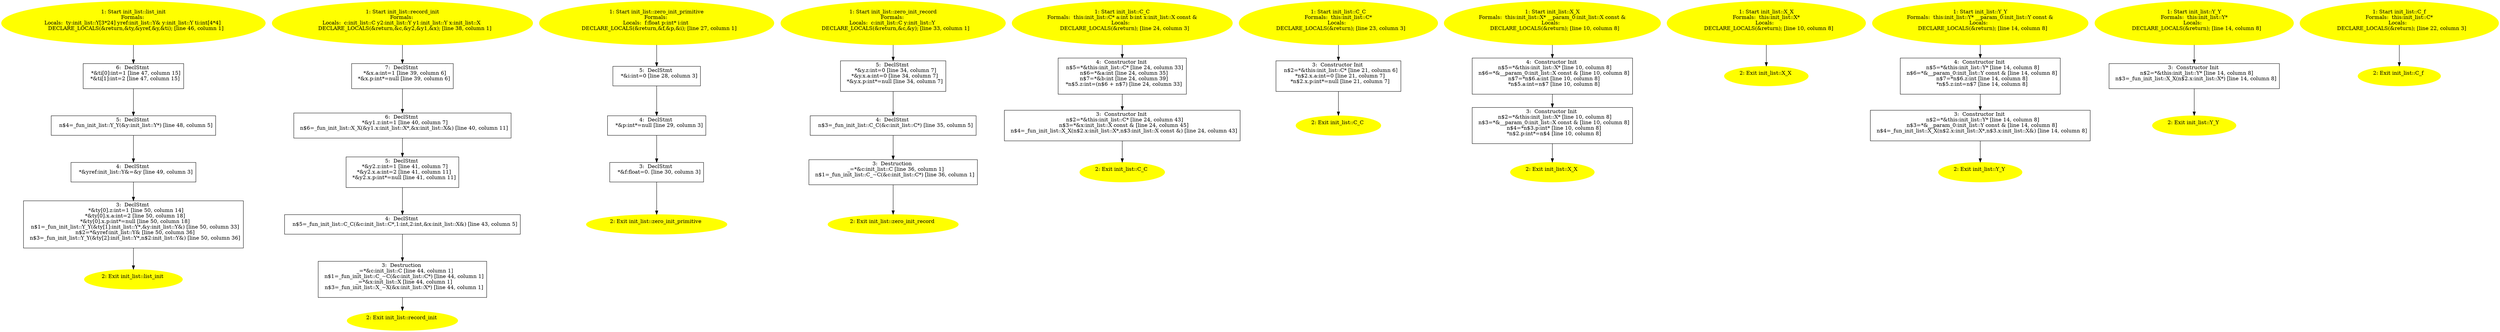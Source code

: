 /* @generated */
digraph cfg {
"list_init#init_list#18348854466346904105.0126b9f1f80f91b73d5fbdbf2bc60754_1" [label="1: Start init_list::list_init\nFormals: \nLocals:  ty:init_list::Y[3*24] yref:init_list::Y& y:init_list::Y ti:int[4*4] \n   DECLARE_LOCALS(&return,&ty,&yref,&y,&ti); [line 46, column 1]\n " color=yellow style=filled]
	

	 "list_init#init_list#18348854466346904105.0126b9f1f80f91b73d5fbdbf2bc60754_1" -> "list_init#init_list#18348854466346904105.0126b9f1f80f91b73d5fbdbf2bc60754_6" ;
"list_init#init_list#18348854466346904105.0126b9f1f80f91b73d5fbdbf2bc60754_2" [label="2: Exit init_list::list_init \n  " color=yellow style=filled]
	

"list_init#init_list#18348854466346904105.0126b9f1f80f91b73d5fbdbf2bc60754_3" [label="3:  DeclStmt \n   *&ty[0].z:int=1 [line 50, column 14]\n  *&ty[0].x.a:int=2 [line 50, column 18]\n  *&ty[0].x.p:int*=null [line 50, column 18]\n  n$1=_fun_init_list::Y_Y(&ty[1]:init_list::Y*,&y:init_list::Y&) [line 50, column 33]\n  n$2=*&yref:init_list::Y& [line 50, column 36]\n  n$3=_fun_init_list::Y_Y(&ty[2]:init_list::Y*,n$2:init_list::Y&) [line 50, column 36]\n " shape="box"]
	

	 "list_init#init_list#18348854466346904105.0126b9f1f80f91b73d5fbdbf2bc60754_3" -> "list_init#init_list#18348854466346904105.0126b9f1f80f91b73d5fbdbf2bc60754_2" ;
"list_init#init_list#18348854466346904105.0126b9f1f80f91b73d5fbdbf2bc60754_4" [label="4:  DeclStmt \n   *&yref:init_list::Y&=&y [line 49, column 3]\n " shape="box"]
	

	 "list_init#init_list#18348854466346904105.0126b9f1f80f91b73d5fbdbf2bc60754_4" -> "list_init#init_list#18348854466346904105.0126b9f1f80f91b73d5fbdbf2bc60754_3" ;
"list_init#init_list#18348854466346904105.0126b9f1f80f91b73d5fbdbf2bc60754_5" [label="5:  DeclStmt \n   n$4=_fun_init_list::Y_Y(&y:init_list::Y*) [line 48, column 5]\n " shape="box"]
	

	 "list_init#init_list#18348854466346904105.0126b9f1f80f91b73d5fbdbf2bc60754_5" -> "list_init#init_list#18348854466346904105.0126b9f1f80f91b73d5fbdbf2bc60754_4" ;
"list_init#init_list#18348854466346904105.0126b9f1f80f91b73d5fbdbf2bc60754_6" [label="6:  DeclStmt \n   *&ti[0]:int=1 [line 47, column 15]\n  *&ti[1]:int=2 [line 47, column 15]\n " shape="box"]
	

	 "list_init#init_list#18348854466346904105.0126b9f1f80f91b73d5fbdbf2bc60754_6" -> "list_init#init_list#18348854466346904105.0126b9f1f80f91b73d5fbdbf2bc60754_5" ;
"record_init#init_list#9390182661430352809.a0bac2a3cf71c0b7c450ce49d030845f_1" [label="1: Start init_list::record_init\nFormals: \nLocals:  c:init_list::C y2:init_list::Y y1:init_list::Y x:init_list::X \n   DECLARE_LOCALS(&return,&c,&y2,&y1,&x); [line 38, column 1]\n " color=yellow style=filled]
	

	 "record_init#init_list#9390182661430352809.a0bac2a3cf71c0b7c450ce49d030845f_1" -> "record_init#init_list#9390182661430352809.a0bac2a3cf71c0b7c450ce49d030845f_7" ;
"record_init#init_list#9390182661430352809.a0bac2a3cf71c0b7c450ce49d030845f_2" [label="2: Exit init_list::record_init \n  " color=yellow style=filled]
	

"record_init#init_list#9390182661430352809.a0bac2a3cf71c0b7c450ce49d030845f_3" [label="3:  Destruction \n   _=*&c:init_list::C [line 44, column 1]\n  n$1=_fun_init_list::C_~C(&c:init_list::C*) [line 44, column 1]\n  _=*&x:init_list::X [line 44, column 1]\n  n$3=_fun_init_list::X_~X(&x:init_list::X*) [line 44, column 1]\n " shape="box"]
	

	 "record_init#init_list#9390182661430352809.a0bac2a3cf71c0b7c450ce49d030845f_3" -> "record_init#init_list#9390182661430352809.a0bac2a3cf71c0b7c450ce49d030845f_2" ;
"record_init#init_list#9390182661430352809.a0bac2a3cf71c0b7c450ce49d030845f_4" [label="4:  DeclStmt \n   n$5=_fun_init_list::C_C(&c:init_list::C*,1:int,2:int,&x:init_list::X&) [line 43, column 5]\n " shape="box"]
	

	 "record_init#init_list#9390182661430352809.a0bac2a3cf71c0b7c450ce49d030845f_4" -> "record_init#init_list#9390182661430352809.a0bac2a3cf71c0b7c450ce49d030845f_3" ;
"record_init#init_list#9390182661430352809.a0bac2a3cf71c0b7c450ce49d030845f_5" [label="5:  DeclStmt \n   *&y2.z:int=1 [line 41, column 7]\n  *&y2.x.a:int=2 [line 41, column 11]\n  *&y2.x.p:int*=null [line 41, column 11]\n " shape="box"]
	

	 "record_init#init_list#9390182661430352809.a0bac2a3cf71c0b7c450ce49d030845f_5" -> "record_init#init_list#9390182661430352809.a0bac2a3cf71c0b7c450ce49d030845f_4" ;
"record_init#init_list#9390182661430352809.a0bac2a3cf71c0b7c450ce49d030845f_6" [label="6:  DeclStmt \n   *&y1.z:int=1 [line 40, column 7]\n  n$6=_fun_init_list::X_X(&y1.x:init_list::X*,&x:init_list::X&) [line 40, column 11]\n " shape="box"]
	

	 "record_init#init_list#9390182661430352809.a0bac2a3cf71c0b7c450ce49d030845f_6" -> "record_init#init_list#9390182661430352809.a0bac2a3cf71c0b7c450ce49d030845f_5" ;
"record_init#init_list#9390182661430352809.a0bac2a3cf71c0b7c450ce49d030845f_7" [label="7:  DeclStmt \n   *&x.a:int=1 [line 39, column 6]\n  *&x.p:int*=null [line 39, column 6]\n " shape="box"]
	

	 "record_init#init_list#9390182661430352809.a0bac2a3cf71c0b7c450ce49d030845f_7" -> "record_init#init_list#9390182661430352809.a0bac2a3cf71c0b7c450ce49d030845f_6" ;
"zero_init_primitive#init_list#3465759276925732066.1d03db1e38d38f4b345f33049176e92c_1" [label="1: Start init_list::zero_init_primitive\nFormals: \nLocals:  f:float p:int* i:int \n   DECLARE_LOCALS(&return,&f,&p,&i); [line 27, column 1]\n " color=yellow style=filled]
	

	 "zero_init_primitive#init_list#3465759276925732066.1d03db1e38d38f4b345f33049176e92c_1" -> "zero_init_primitive#init_list#3465759276925732066.1d03db1e38d38f4b345f33049176e92c_5" ;
"zero_init_primitive#init_list#3465759276925732066.1d03db1e38d38f4b345f33049176e92c_2" [label="2: Exit init_list::zero_init_primitive \n  " color=yellow style=filled]
	

"zero_init_primitive#init_list#3465759276925732066.1d03db1e38d38f4b345f33049176e92c_3" [label="3:  DeclStmt \n   *&f:float=0. [line 30, column 3]\n " shape="box"]
	

	 "zero_init_primitive#init_list#3465759276925732066.1d03db1e38d38f4b345f33049176e92c_3" -> "zero_init_primitive#init_list#3465759276925732066.1d03db1e38d38f4b345f33049176e92c_2" ;
"zero_init_primitive#init_list#3465759276925732066.1d03db1e38d38f4b345f33049176e92c_4" [label="4:  DeclStmt \n   *&p:int*=null [line 29, column 3]\n " shape="box"]
	

	 "zero_init_primitive#init_list#3465759276925732066.1d03db1e38d38f4b345f33049176e92c_4" -> "zero_init_primitive#init_list#3465759276925732066.1d03db1e38d38f4b345f33049176e92c_3" ;
"zero_init_primitive#init_list#3465759276925732066.1d03db1e38d38f4b345f33049176e92c_5" [label="5:  DeclStmt \n   *&i:int=0 [line 28, column 3]\n " shape="box"]
	

	 "zero_init_primitive#init_list#3465759276925732066.1d03db1e38d38f4b345f33049176e92c_5" -> "zero_init_primitive#init_list#3465759276925732066.1d03db1e38d38f4b345f33049176e92c_4" ;
"zero_init_record#init_list#7364160241041626579.8baaea62666796dca7b4a7b11bf4f2bb_1" [label="1: Start init_list::zero_init_record\nFormals: \nLocals:  c:init_list::C y:init_list::Y \n   DECLARE_LOCALS(&return,&c,&y); [line 33, column 1]\n " color=yellow style=filled]
	

	 "zero_init_record#init_list#7364160241041626579.8baaea62666796dca7b4a7b11bf4f2bb_1" -> "zero_init_record#init_list#7364160241041626579.8baaea62666796dca7b4a7b11bf4f2bb_5" ;
"zero_init_record#init_list#7364160241041626579.8baaea62666796dca7b4a7b11bf4f2bb_2" [label="2: Exit init_list::zero_init_record \n  " color=yellow style=filled]
	

"zero_init_record#init_list#7364160241041626579.8baaea62666796dca7b4a7b11bf4f2bb_3" [label="3:  Destruction \n   _=*&c:init_list::C [line 36, column 1]\n  n$1=_fun_init_list::C_~C(&c:init_list::C*) [line 36, column 1]\n " shape="box"]
	

	 "zero_init_record#init_list#7364160241041626579.8baaea62666796dca7b4a7b11bf4f2bb_3" -> "zero_init_record#init_list#7364160241041626579.8baaea62666796dca7b4a7b11bf4f2bb_2" ;
"zero_init_record#init_list#7364160241041626579.8baaea62666796dca7b4a7b11bf4f2bb_4" [label="4:  DeclStmt \n   n$3=_fun_init_list::C_C(&c:init_list::C*) [line 35, column 5]\n " shape="box"]
	

	 "zero_init_record#init_list#7364160241041626579.8baaea62666796dca7b4a7b11bf4f2bb_4" -> "zero_init_record#init_list#7364160241041626579.8baaea62666796dca7b4a7b11bf4f2bb_3" ;
"zero_init_record#init_list#7364160241041626579.8baaea62666796dca7b4a7b11bf4f2bb_5" [label="5:  DeclStmt \n   *&y.z:int=0 [line 34, column 7]\n  *&y.x.a:int=0 [line 34, column 7]\n  *&y.x.p:int*=null [line 34, column 7]\n " shape="box"]
	

	 "zero_init_record#init_list#7364160241041626579.8baaea62666796dca7b4a7b11bf4f2bb_5" -> "zero_init_record#init_list#7364160241041626579.8baaea62666796dca7b4a7b11bf4f2bb_4" ;
"C#C#init_list#{17260491501636558446}.47559f88c2f7136a0ceafb8b6a3b78ad_1" [label="1: Start init_list::C_C\nFormals:  this:init_list::C* a:int b:int x:init_list::X const &\nLocals:  \n   DECLARE_LOCALS(&return); [line 24, column 3]\n " color=yellow style=filled]
	

	 "C#C#init_list#{17260491501636558446}.47559f88c2f7136a0ceafb8b6a3b78ad_1" -> "C#C#init_list#{17260491501636558446}.47559f88c2f7136a0ceafb8b6a3b78ad_4" ;
"C#C#init_list#{17260491501636558446}.47559f88c2f7136a0ceafb8b6a3b78ad_2" [label="2: Exit init_list::C_C \n  " color=yellow style=filled]
	

"C#C#init_list#{17260491501636558446}.47559f88c2f7136a0ceafb8b6a3b78ad_3" [label="3:  Constructor Init \n   n$2=*&this:init_list::C* [line 24, column 43]\n  n$3=*&x:init_list::X const & [line 24, column 45]\n  n$4=_fun_init_list::X_X(n$2.x:init_list::X*,n$3:init_list::X const &) [line 24, column 43]\n " shape="box"]
	

	 "C#C#init_list#{17260491501636558446}.47559f88c2f7136a0ceafb8b6a3b78ad_3" -> "C#C#init_list#{17260491501636558446}.47559f88c2f7136a0ceafb8b6a3b78ad_2" ;
"C#C#init_list#{17260491501636558446}.47559f88c2f7136a0ceafb8b6a3b78ad_4" [label="4:  Constructor Init \n   n$5=*&this:init_list::C* [line 24, column 33]\n  n$6=*&a:int [line 24, column 35]\n  n$7=*&b:int [line 24, column 39]\n  *n$5.z:int=(n$6 + n$7) [line 24, column 33]\n " shape="box"]
	

	 "C#C#init_list#{17260491501636558446}.47559f88c2f7136a0ceafb8b6a3b78ad_4" -> "C#C#init_list#{17260491501636558446}.47559f88c2f7136a0ceafb8b6a3b78ad_3" ;
"C#C#init_list#{85179409263577607}.c3811ab730f90bddf1eefdc7ec6030b7_1" [label="1: Start init_list::C_C\nFormals:  this:init_list::C*\nLocals:  \n   DECLARE_LOCALS(&return); [line 23, column 3]\n " color=yellow style=filled]
	

	 "C#C#init_list#{85179409263577607}.c3811ab730f90bddf1eefdc7ec6030b7_1" -> "C#C#init_list#{85179409263577607}.c3811ab730f90bddf1eefdc7ec6030b7_3" ;
"C#C#init_list#{85179409263577607}.c3811ab730f90bddf1eefdc7ec6030b7_2" [label="2: Exit init_list::C_C \n  " color=yellow style=filled]
	

"C#C#init_list#{85179409263577607}.c3811ab730f90bddf1eefdc7ec6030b7_3" [label="3:  Constructor Init \n   n$2=*&this:init_list::C* [line 21, column 6]\n  *n$2.x.a:int=0 [line 21, column 7]\n  *n$2.x.p:int*=null [line 21, column 7]\n " shape="box"]
	

	 "C#C#init_list#{85179409263577607}.c3811ab730f90bddf1eefdc7ec6030b7_3" -> "C#C#init_list#{85179409263577607}.c3811ab730f90bddf1eefdc7ec6030b7_2" ;
"X#X#init_list#{10362293117207912357|constexpr}.5b774fb6d82792ac0bbbdbe09cdd5093_1" [label="1: Start init_list::X_X\nFormals:  this:init_list::X* __param_0:init_list::X const &\nLocals:  \n   DECLARE_LOCALS(&return); [line 10, column 8]\n " color=yellow style=filled]
	

	 "X#X#init_list#{10362293117207912357|constexpr}.5b774fb6d82792ac0bbbdbe09cdd5093_1" -> "X#X#init_list#{10362293117207912357|constexpr}.5b774fb6d82792ac0bbbdbe09cdd5093_4" ;
"X#X#init_list#{10362293117207912357|constexpr}.5b774fb6d82792ac0bbbdbe09cdd5093_2" [label="2: Exit init_list::X_X \n  " color=yellow style=filled]
	

"X#X#init_list#{10362293117207912357|constexpr}.5b774fb6d82792ac0bbbdbe09cdd5093_3" [label="3:  Constructor Init \n   n$2=*&this:init_list::X* [line 10, column 8]\n  n$3=*&__param_0:init_list::X const & [line 10, column 8]\n  n$4=*n$3.p:int* [line 10, column 8]\n  *n$2.p:int*=n$4 [line 10, column 8]\n " shape="box"]
	

	 "X#X#init_list#{10362293117207912357|constexpr}.5b774fb6d82792ac0bbbdbe09cdd5093_3" -> "X#X#init_list#{10362293117207912357|constexpr}.5b774fb6d82792ac0bbbdbe09cdd5093_2" ;
"X#X#init_list#{10362293117207912357|constexpr}.5b774fb6d82792ac0bbbdbe09cdd5093_4" [label="4:  Constructor Init \n   n$5=*&this:init_list::X* [line 10, column 8]\n  n$6=*&__param_0:init_list::X const & [line 10, column 8]\n  n$7=*n$6.a:int [line 10, column 8]\n  *n$5.a:int=n$7 [line 10, column 8]\n " shape="box"]
	

	 "X#X#init_list#{10362293117207912357|constexpr}.5b774fb6d82792ac0bbbdbe09cdd5093_4" -> "X#X#init_list#{10362293117207912357|constexpr}.5b774fb6d82792ac0bbbdbe09cdd5093_3" ;
"X#X#init_list#{14623563476151830502}.b21008744daa797ebfd9ef4c9c105ffb_1" [label="1: Start init_list::X_X\nFormals:  this:init_list::X*\nLocals:  \n   DECLARE_LOCALS(&return); [line 10, column 8]\n " color=yellow style=filled]
	

	 "X#X#init_list#{14623563476151830502}.b21008744daa797ebfd9ef4c9c105ffb_1" -> "X#X#init_list#{14623563476151830502}.b21008744daa797ebfd9ef4c9c105ffb_2" ;
"X#X#init_list#{14623563476151830502}.b21008744daa797ebfd9ef4c9c105ffb_2" [label="2: Exit init_list::X_X \n  " color=yellow style=filled]
	

"Y#Y#init_list#{7965727998464233870|constexpr}.d9c0a01aa3d67701ff6c6bdd6dd01f2d_1" [label="1: Start init_list::Y_Y\nFormals:  this:init_list::Y* __param_0:init_list::Y const &\nLocals:  \n   DECLARE_LOCALS(&return); [line 14, column 8]\n " color=yellow style=filled]
	

	 "Y#Y#init_list#{7965727998464233870|constexpr}.d9c0a01aa3d67701ff6c6bdd6dd01f2d_1" -> "Y#Y#init_list#{7965727998464233870|constexpr}.d9c0a01aa3d67701ff6c6bdd6dd01f2d_4" ;
"Y#Y#init_list#{7965727998464233870|constexpr}.d9c0a01aa3d67701ff6c6bdd6dd01f2d_2" [label="2: Exit init_list::Y_Y \n  " color=yellow style=filled]
	

"Y#Y#init_list#{7965727998464233870|constexpr}.d9c0a01aa3d67701ff6c6bdd6dd01f2d_3" [label="3:  Constructor Init \n   n$2=*&this:init_list::Y* [line 14, column 8]\n  n$3=*&__param_0:init_list::Y const & [line 14, column 8]\n  n$4=_fun_init_list::X_X(n$2.x:init_list::X*,n$3.x:init_list::X&) [line 14, column 8]\n " shape="box"]
	

	 "Y#Y#init_list#{7965727998464233870|constexpr}.d9c0a01aa3d67701ff6c6bdd6dd01f2d_3" -> "Y#Y#init_list#{7965727998464233870|constexpr}.d9c0a01aa3d67701ff6c6bdd6dd01f2d_2" ;
"Y#Y#init_list#{7965727998464233870|constexpr}.d9c0a01aa3d67701ff6c6bdd6dd01f2d_4" [label="4:  Constructor Init \n   n$5=*&this:init_list::Y* [line 14, column 8]\n  n$6=*&__param_0:init_list::Y const & [line 14, column 8]\n  n$7=*n$6.z:int [line 14, column 8]\n  *n$5.z:int=n$7 [line 14, column 8]\n " shape="box"]
	

	 "Y#Y#init_list#{7965727998464233870|constexpr}.d9c0a01aa3d67701ff6c6bdd6dd01f2d_4" -> "Y#Y#init_list#{7965727998464233870|constexpr}.d9c0a01aa3d67701ff6c6bdd6dd01f2d_3" ;
"Y#Y#init_list#{9181657051811221357}.e663651ceaf28a9c0d59b3f85499f583_1" [label="1: Start init_list::Y_Y\nFormals:  this:init_list::Y*\nLocals:  \n   DECLARE_LOCALS(&return); [line 14, column 8]\n " color=yellow style=filled]
	

	 "Y#Y#init_list#{9181657051811221357}.e663651ceaf28a9c0d59b3f85499f583_1" -> "Y#Y#init_list#{9181657051811221357}.e663651ceaf28a9c0d59b3f85499f583_3" ;
"Y#Y#init_list#{9181657051811221357}.e663651ceaf28a9c0d59b3f85499f583_2" [label="2: Exit init_list::Y_Y \n  " color=yellow style=filled]
	

"Y#Y#init_list#{9181657051811221357}.e663651ceaf28a9c0d59b3f85499f583_3" [label="3:  Constructor Init \n   n$2=*&this:init_list::Y* [line 14, column 8]\n  n$3=_fun_init_list::X_X(n$2.x:init_list::X*) [line 14, column 8]\n " shape="box"]
	

	 "Y#Y#init_list#{9181657051811221357}.e663651ceaf28a9c0d59b3f85499f583_3" -> "Y#Y#init_list#{9181657051811221357}.e663651ceaf28a9c0d59b3f85499f583_2" ;
"f#C#init_list#(17813515084368904036).f077ed1f0db2e84c012845f48373d63b_1" [label="1: Start init_list::C_f\nFormals:  this:init_list::C*\nLocals:  \n   DECLARE_LOCALS(&return); [line 22, column 3]\n " color=yellow style=filled]
	

	 "f#C#init_list#(17813515084368904036).f077ed1f0db2e84c012845f48373d63b_1" -> "f#C#init_list#(17813515084368904036).f077ed1f0db2e84c012845f48373d63b_2" ;
"f#C#init_list#(17813515084368904036).f077ed1f0db2e84c012845f48373d63b_2" [label="2: Exit init_list::C_f \n  " color=yellow style=filled]
	

}
